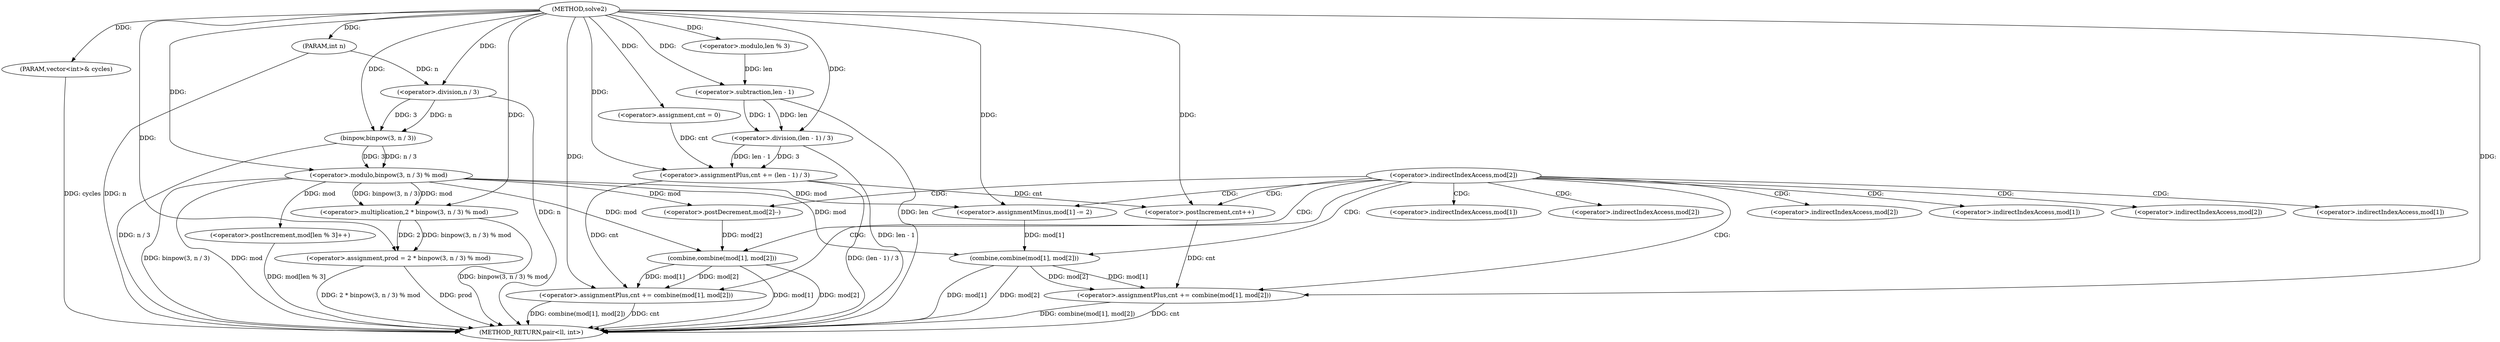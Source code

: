 digraph "solve2" {  
"1000399" [label = "(METHOD,solve2)" ]
"1000472" [label = "(METHOD_RETURN,pair<ll, int>)" ]
"1000400" [label = "(PARAM,vector<int>& cycles)" ]
"1000401" [label = "(PARAM,int n)" ]
"1000404" [label = "(<operator>.assignment,prod = 2 * binpow(3, n / 3) % mod)" ]
"1000416" [label = "(<operator>.assignment,cnt = 0)" ]
"1000422" [label = "(<operator>.postIncrement,mod[len % 3]++)" ]
"1000428" [label = "(<operator>.assignmentPlus,cnt += (len - 1) / 3)" ]
"1000406" [label = "(<operator>.multiplication,2 * binpow(3, n / 3) % mod)" ]
"1000440" [label = "(<operator>.postDecrement,mod[2]--)" ]
"1000444" [label = "(<operator>.assignmentPlus,cnt += combine(mod[1], mod[2]))" ]
"1000408" [label = "(<operator>.modulo,binpow(3, n / 3) % mod)" ]
"1000430" [label = "(<operator>.division,(len - 1) / 3)" ]
"1000455" [label = "(<operator>.assignmentMinus,mod[1] -= 2)" ]
"1000460" [label = "(<operator>.postIncrement,cnt++)" ]
"1000462" [label = "(<operator>.assignmentPlus,cnt += combine(mod[1], mod[2]))" ]
"1000409" [label = "(binpow,binpow(3, n / 3))" ]
"1000425" [label = "(<operator>.modulo,len % 3)" ]
"1000431" [label = "(<operator>.subtraction,len - 1)" ]
"1000446" [label = "(combine,combine(mod[1], mod[2]))" ]
"1000411" [label = "(<operator>.division,n / 3)" ]
"1000464" [label = "(combine,combine(mod[1], mod[2]))" ]
"1000436" [label = "(<operator>.indirectIndexAccess,mod[2])" ]
"1000441" [label = "(<operator>.indirectIndexAccess,mod[2])" ]
"1000447" [label = "(<operator>.indirectIndexAccess,mod[1])" ]
"1000450" [label = "(<operator>.indirectIndexAccess,mod[2])" ]
"1000456" [label = "(<operator>.indirectIndexAccess,mod[1])" ]
"1000465" [label = "(<operator>.indirectIndexAccess,mod[1])" ]
"1000468" [label = "(<operator>.indirectIndexAccess,mod[2])" ]
  "1000400" -> "1000472"  [ label = "DDG: cycles"] 
  "1000401" -> "1000472"  [ label = "DDG: n"] 
  "1000404" -> "1000472"  [ label = "DDG: prod"] 
  "1000411" -> "1000472"  [ label = "DDG: n"] 
  "1000409" -> "1000472"  [ label = "DDG: n / 3"] 
  "1000408" -> "1000472"  [ label = "DDG: binpow(3, n / 3)"] 
  "1000408" -> "1000472"  [ label = "DDG: mod"] 
  "1000406" -> "1000472"  [ label = "DDG: binpow(3, n / 3) % mod"] 
  "1000404" -> "1000472"  [ label = "DDG: 2 * binpow(3, n / 3) % mod"] 
  "1000422" -> "1000472"  [ label = "DDG: mod[len % 3]"] 
  "1000431" -> "1000472"  [ label = "DDG: len"] 
  "1000430" -> "1000472"  [ label = "DDG: len - 1"] 
  "1000428" -> "1000472"  [ label = "DDG: (len - 1) / 3"] 
  "1000462" -> "1000472"  [ label = "DDG: cnt"] 
  "1000464" -> "1000472"  [ label = "DDG: mod[1]"] 
  "1000464" -> "1000472"  [ label = "DDG: mod[2]"] 
  "1000462" -> "1000472"  [ label = "DDG: combine(mod[1], mod[2])"] 
  "1000444" -> "1000472"  [ label = "DDG: cnt"] 
  "1000446" -> "1000472"  [ label = "DDG: mod[1]"] 
  "1000446" -> "1000472"  [ label = "DDG: mod[2]"] 
  "1000444" -> "1000472"  [ label = "DDG: combine(mod[1], mod[2])"] 
  "1000399" -> "1000400"  [ label = "DDG: "] 
  "1000399" -> "1000401"  [ label = "DDG: "] 
  "1000406" -> "1000404"  [ label = "DDG: 2"] 
  "1000406" -> "1000404"  [ label = "DDG: binpow(3, n / 3) % mod"] 
  "1000399" -> "1000416"  [ label = "DDG: "] 
  "1000399" -> "1000404"  [ label = "DDG: "] 
  "1000430" -> "1000428"  [ label = "DDG: 3"] 
  "1000430" -> "1000428"  [ label = "DDG: len - 1"] 
  "1000399" -> "1000406"  [ label = "DDG: "] 
  "1000408" -> "1000406"  [ label = "DDG: binpow(3, n / 3)"] 
  "1000408" -> "1000406"  [ label = "DDG: mod"] 
  "1000408" -> "1000422"  [ label = "DDG: mod"] 
  "1000416" -> "1000428"  [ label = "DDG: cnt"] 
  "1000399" -> "1000428"  [ label = "DDG: "] 
  "1000446" -> "1000444"  [ label = "DDG: mod[2]"] 
  "1000446" -> "1000444"  [ label = "DDG: mod[1]"] 
  "1000409" -> "1000408"  [ label = "DDG: 3"] 
  "1000409" -> "1000408"  [ label = "DDG: n / 3"] 
  "1000399" -> "1000408"  [ label = "DDG: "] 
  "1000431" -> "1000430"  [ label = "DDG: len"] 
  "1000431" -> "1000430"  [ label = "DDG: 1"] 
  "1000399" -> "1000430"  [ label = "DDG: "] 
  "1000408" -> "1000440"  [ label = "DDG: mod"] 
  "1000428" -> "1000444"  [ label = "DDG: cnt"] 
  "1000399" -> "1000444"  [ label = "DDG: "] 
  "1000399" -> "1000455"  [ label = "DDG: "] 
  "1000464" -> "1000462"  [ label = "DDG: mod[1]"] 
  "1000464" -> "1000462"  [ label = "DDG: mod[2]"] 
  "1000399" -> "1000409"  [ label = "DDG: "] 
  "1000411" -> "1000409"  [ label = "DDG: 3"] 
  "1000411" -> "1000409"  [ label = "DDG: n"] 
  "1000399" -> "1000425"  [ label = "DDG: "] 
  "1000425" -> "1000431"  [ label = "DDG: len"] 
  "1000399" -> "1000431"  [ label = "DDG: "] 
  "1000408" -> "1000446"  [ label = "DDG: mod"] 
  "1000440" -> "1000446"  [ label = "DDG: mod[2]"] 
  "1000408" -> "1000455"  [ label = "DDG: mod"] 
  "1000428" -> "1000460"  [ label = "DDG: cnt"] 
  "1000399" -> "1000460"  [ label = "DDG: "] 
  "1000460" -> "1000462"  [ label = "DDG: cnt"] 
  "1000399" -> "1000462"  [ label = "DDG: "] 
  "1000401" -> "1000411"  [ label = "DDG: n"] 
  "1000399" -> "1000411"  [ label = "DDG: "] 
  "1000408" -> "1000464"  [ label = "DDG: mod"] 
  "1000455" -> "1000464"  [ label = "DDG: mod[1]"] 
  "1000436" -> "1000446"  [ label = "CDG: "] 
  "1000436" -> "1000450"  [ label = "CDG: "] 
  "1000436" -> "1000440"  [ label = "CDG: "] 
  "1000436" -> "1000465"  [ label = "CDG: "] 
  "1000436" -> "1000456"  [ label = "CDG: "] 
  "1000436" -> "1000455"  [ label = "CDG: "] 
  "1000436" -> "1000444"  [ label = "CDG: "] 
  "1000436" -> "1000460"  [ label = "CDG: "] 
  "1000436" -> "1000441"  [ label = "CDG: "] 
  "1000436" -> "1000468"  [ label = "CDG: "] 
  "1000436" -> "1000464"  [ label = "CDG: "] 
  "1000436" -> "1000462"  [ label = "CDG: "] 
  "1000436" -> "1000447"  [ label = "CDG: "] 
}
